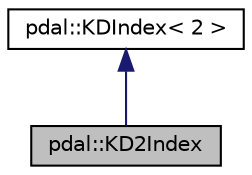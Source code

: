 digraph "pdal::KD2Index"
{
  edge [fontname="Helvetica",fontsize="10",labelfontname="Helvetica",labelfontsize="10"];
  node [fontname="Helvetica",fontsize="10",shape=record];
  Node1 [label="pdal::KD2Index",height=0.2,width=0.4,color="black", fillcolor="grey75", style="filled", fontcolor="black"];
  Node2 -> Node1 [dir="back",color="midnightblue",fontsize="10",style="solid",fontname="Helvetica"];
  Node2 [label="pdal::KDIndex\< 2 \>",height=0.2,width=0.4,color="black", fillcolor="white", style="filled",URL="$classpdal_1_1KDIndex.html"];
}
